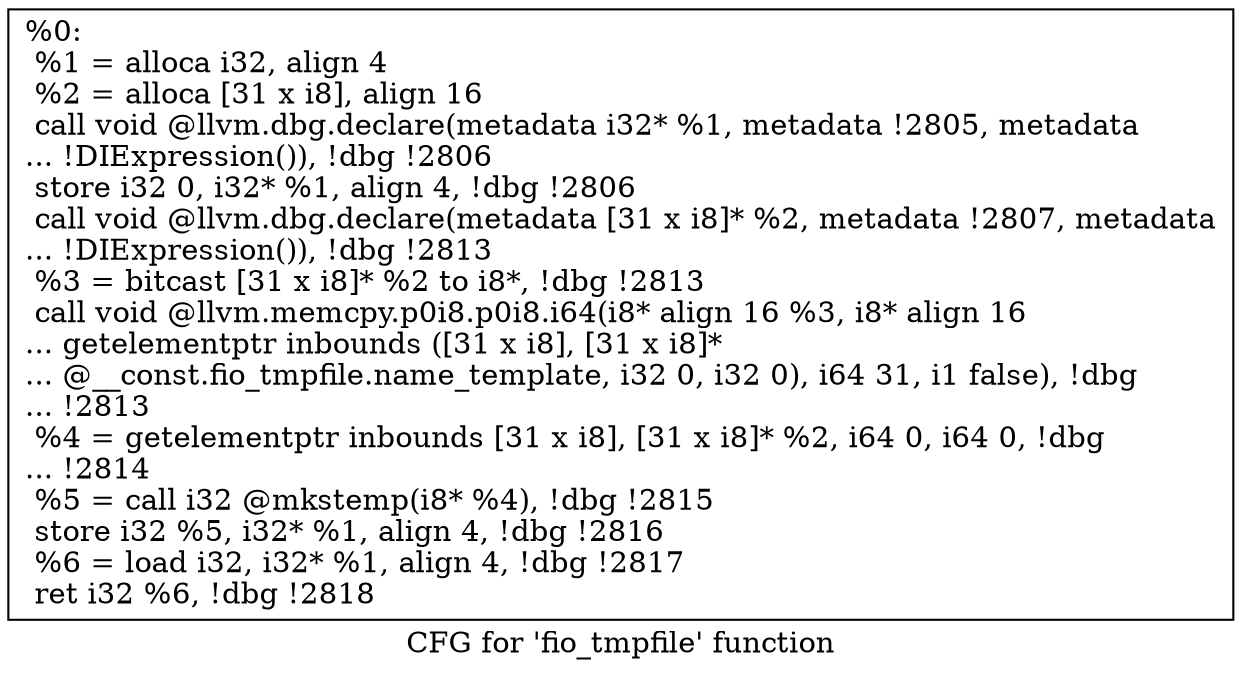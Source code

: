 digraph "CFG for 'fio_tmpfile' function" {
	label="CFG for 'fio_tmpfile' function";

	Node0x556851d85800 [shape=record,label="{%0:\l  %1 = alloca i32, align 4\l  %2 = alloca [31 x i8], align 16\l  call void @llvm.dbg.declare(metadata i32* %1, metadata !2805, metadata\l... !DIExpression()), !dbg !2806\l  store i32 0, i32* %1, align 4, !dbg !2806\l  call void @llvm.dbg.declare(metadata [31 x i8]* %2, metadata !2807, metadata\l... !DIExpression()), !dbg !2813\l  %3 = bitcast [31 x i8]* %2 to i8*, !dbg !2813\l  call void @llvm.memcpy.p0i8.p0i8.i64(i8* align 16 %3, i8* align 16\l... getelementptr inbounds ([31 x i8], [31 x i8]*\l... @__const.fio_tmpfile.name_template, i32 0, i32 0), i64 31, i1 false), !dbg\l... !2813\l  %4 = getelementptr inbounds [31 x i8], [31 x i8]* %2, i64 0, i64 0, !dbg\l... !2814\l  %5 = call i32 @mkstemp(i8* %4), !dbg !2815\l  store i32 %5, i32* %1, align 4, !dbg !2816\l  %6 = load i32, i32* %1, align 4, !dbg !2817\l  ret i32 %6, !dbg !2818\l}"];
}

